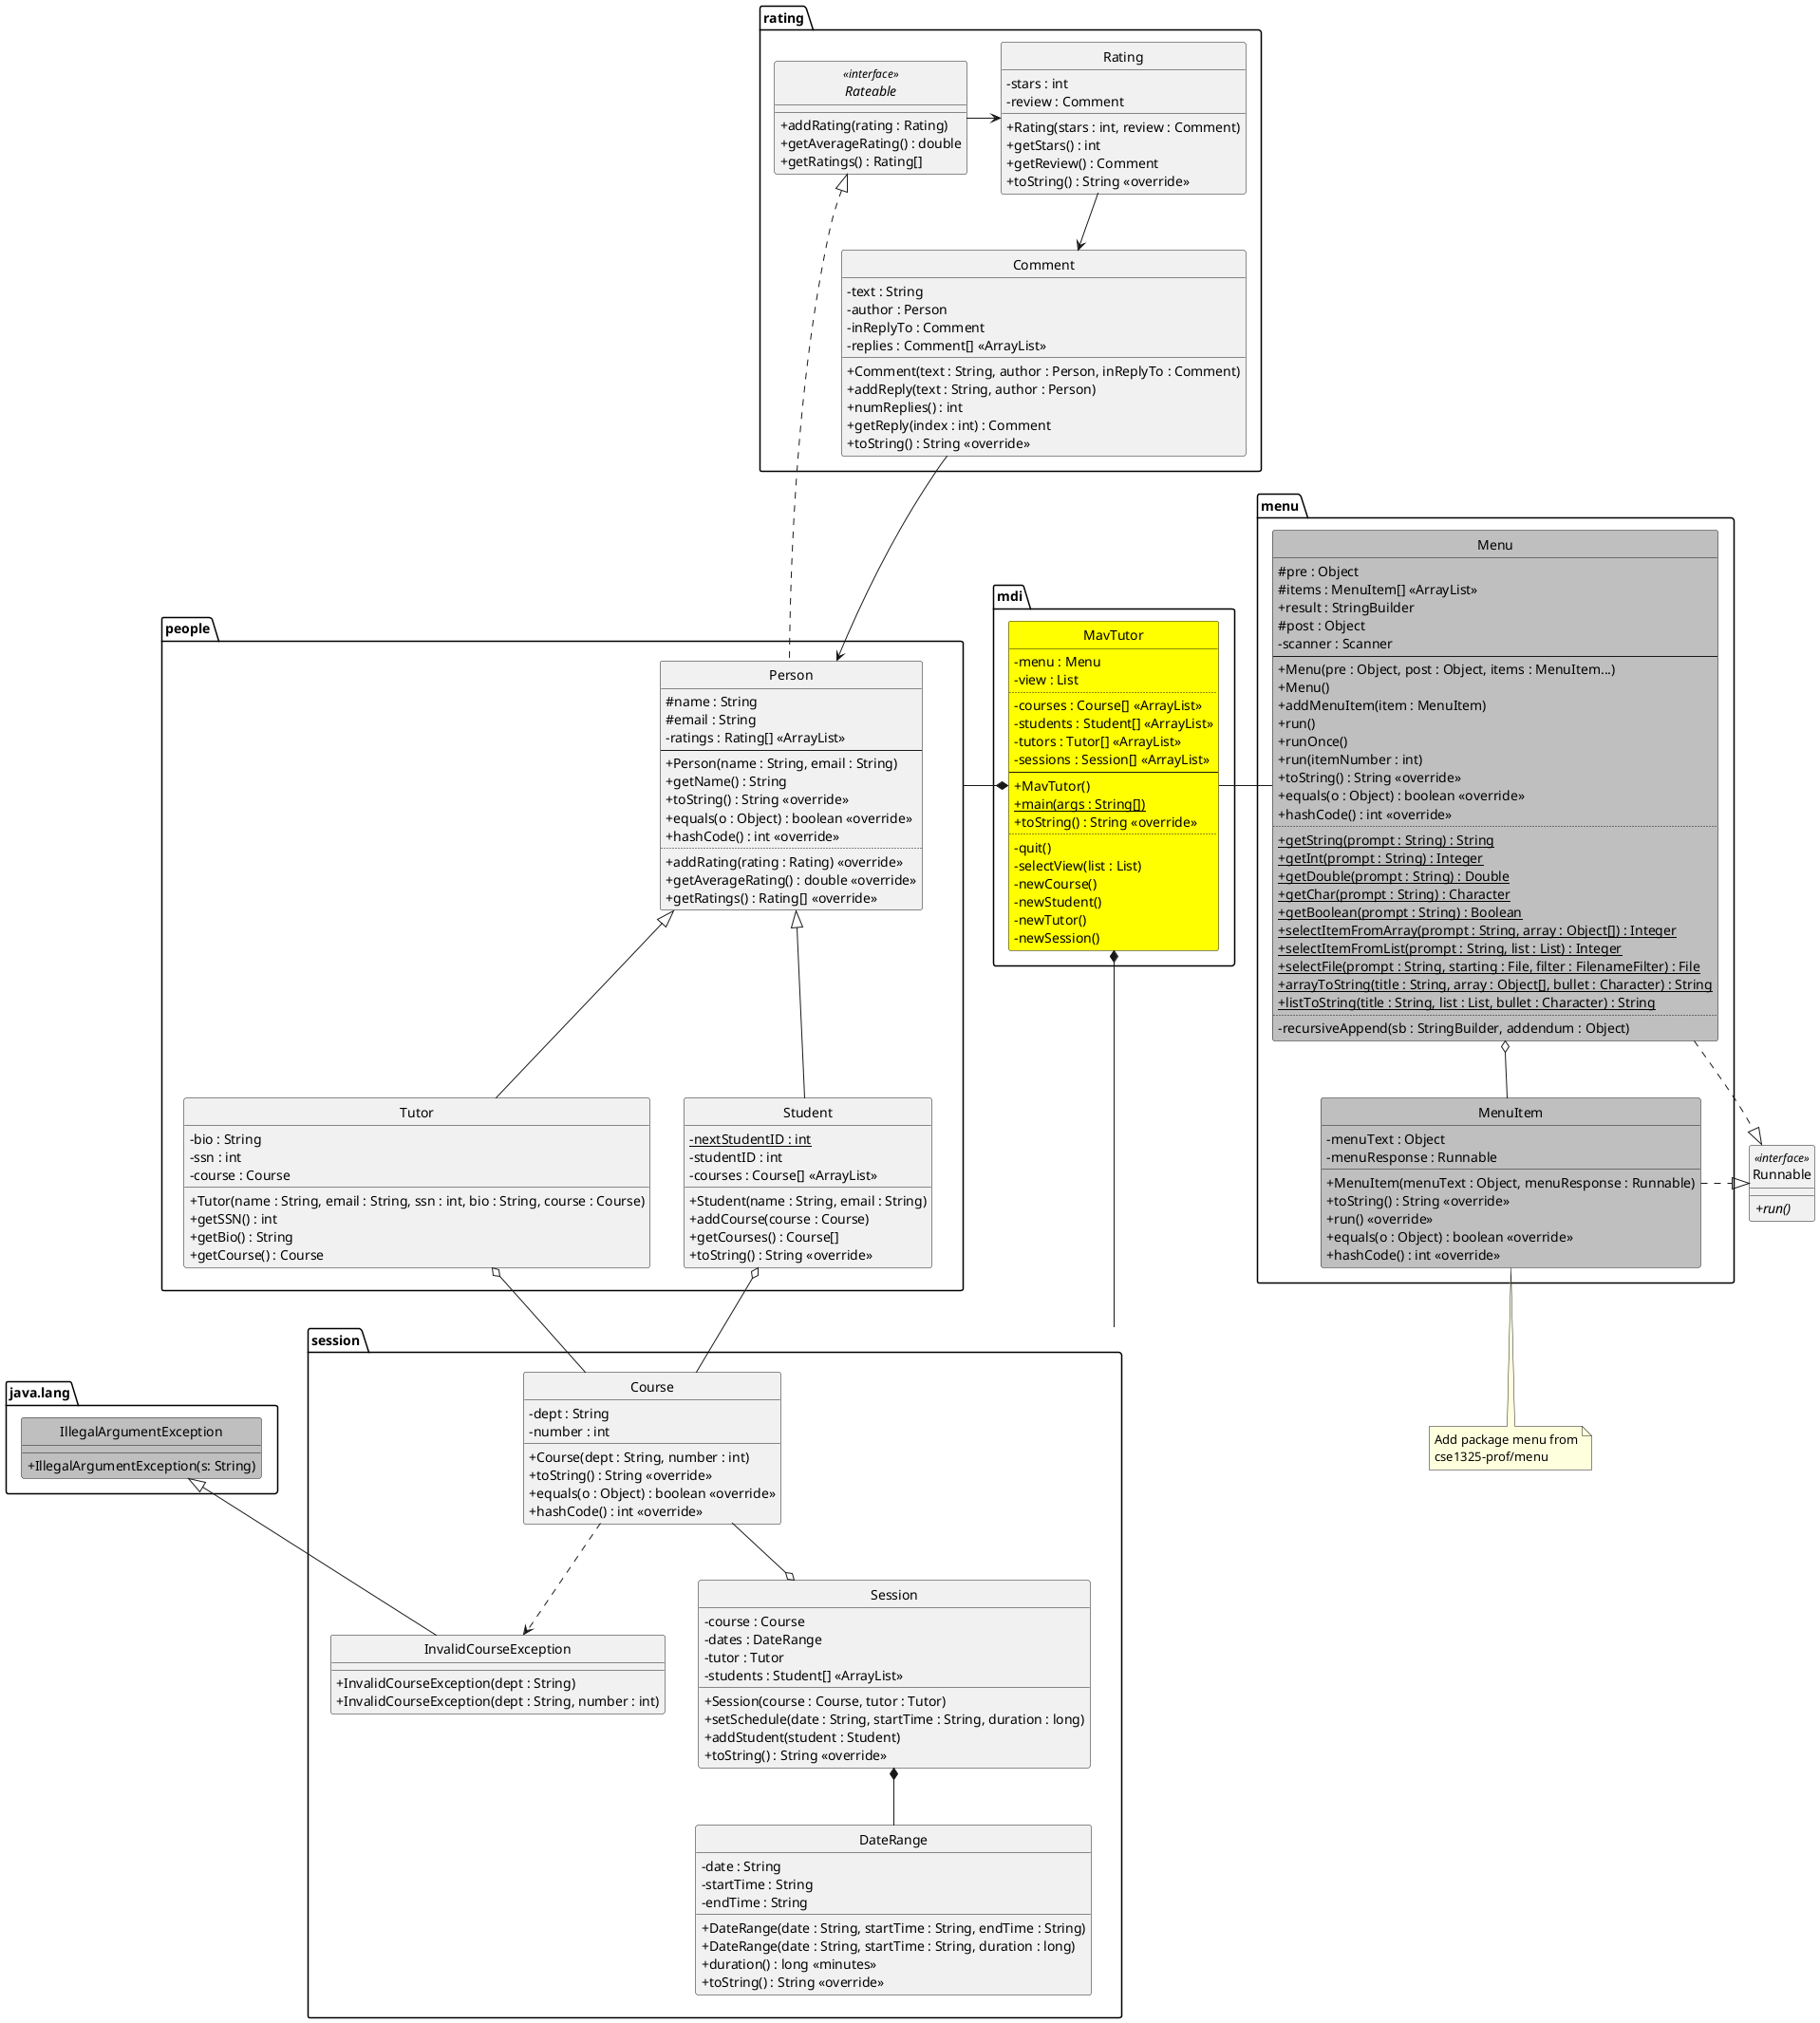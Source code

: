 @startuml
set separator none
skinparam classAttributeIconSize 0
hide circle

package rating {
class Comment {
 - text : String
 - author : Person
 - inReplyTo : Comment
 - replies : Comment[] <<ArrayList>>
 + Comment(text : String, author : Person, inReplyTo : Comment)
 + addReply(text : String, author : Person)
 + numReplies() : int
 + getReply(index : int) : Comment
 + toString() : String <<override>>
}

interface Rateable <<interface>> {
 + addRating(rating : Rating)
 + getAverageRating() : double
 + getRatings() : Rating[]
}

class Rating {
 - stars : int
 - review : Comment
 + Rating(stars : int, review : Comment)
 + getStars() : int
 + getReview() : Comment
 + toString() : String <<override>>
}
}

package people {
class Person {
 # name : String
 # email : String
 - ratings : Rating[] <<ArrayList>>
--
 + Person(name : String, email : String)
 + getName() : String
 + toString() : String <<override>>
 + equals(o : Object) : boolean <<override>>
 + hashCode() : int <<override>>
..
 + addRating(rating : Rating) <<override>>
 + getAverageRating() : double <<override>>
 + getRatings() : Rating[] <<override>>
}
class Student {
 - {static} nextStudentID : int
 - studentID : int
 - courses : Course[] <<ArrayList>>
' - balanceOwed : int
 + Student(name : String, email : String)
 + addCourse(course : Course)
 + getCourses() : Course[]
 + toString() : String <<override>>
}
class Tutor {
 - bio : String
 - ssn : int
 - course : Course
 + Tutor(name : String, email : String, ssn : int, bio : String, course : Course)
 + getSSN() : int
 + getBio() : String
 + getCourse() : Course
' - expertise : Subject[]
'  - salary : int
'  - availability : DateRange[]
}
}

package session{
class Course {
 -dept : String
 -number : int
 + Course(dept : String, number : int)
 + toString() : String <<override>>
 + equals(o : Object) : boolean <<override>>
 + hashCode() : int <<override>>
}
class InvalidCourseException {
 + InvalidCourseException(dept : String)
 + InvalidCourseException(dept : String, number : int)
}

class DateRange {
 - date : String
 - startTime : String
 - endTime : String
' - start : ZonedDateTime
' - end : ZonedDateTime
 + DateRange(date : String, startTime : String, endTime : String)
 + DateRange(date : String, startTime : String, duration : long)
 + duration() : long <<minutes>>
' + isWithin(date : ZonedDateTime) : boolean
 + toString() : String <<override>>
}

class Session {
 - course : Course
 - dates : DateRange
 - tutor : Tutor
 - students : Student[] <<ArrayList>>
' - fee : int
' - tutorWasPaid : boolean
 + Session(course : Course, tutor : Tutor)
 + setSchedule(date : String, startTime : String, duration : long)
 + addStudent(student : Student)
 + toString() : String <<override>>
}
}
package java.lang {
class IllegalArgumentException #bfbfbf {
 + IllegalArgumentException(s: String)
}
}

class Runnable <<interface>> {
  +{abstract} run()
}

package menu {
class MenuItem #bfbfbf {
  - menuText : Object
  - menuResponse : Runnable
  + MenuItem(menuText : Object, menuResponse : Runnable)
  + toString() : String <<override>>
  + run() <<override>>
  + equals(o : Object) : boolean <<override>>
  + hashCode() : int <<override>>
}
class Menu #bfbfbf {
  # pre : Object
  # items : MenuItem[] <<ArrayList>>
  + result : StringBuilder
  # post : Object
  - scanner : Scanner
--
  + Menu(pre : Object, post : Object, items : MenuItem...)
  + Menu()
  + addMenuItem(item : MenuItem)
  + run()
  + runOnce()
  + run(itemNumber : int)
  + toString() : String <<override>>
  + equals(o : Object) : boolean <<override>>
  + hashCode() : int <<override>>
..
  + {static} getString(prompt : String) : String
  + {static} getInt(prompt : String) : Integer
  + {static} getDouble(prompt : String) : Double
  + {static} getChar(prompt : String) : Character
  + {static} getBoolean(prompt : String) : Boolean
  + {static} selectItemFromArray(prompt : String, array : Object[]) : Integer
  + {static} selectItemFromList(prompt : String, list : List) : Integer
  + {static} selectFile(prompt : String, starting : File, filter : FilenameFilter) : File
  + {static} arrayToString(title : String, array : Object[], bullet : Character) : String
  + {static} listToString(title : String, list : List, bullet : Character) : String
..
  - recursiveAppend(sb : StringBuilder, addendum : Object)
}
}

package mdi {
class MavTutor #FFFF00 {
  - menu : Menu
  - view : List
..
  - courses : Course[] <<ArrayList>>
  - students : Student[] <<ArrayList>>
  - tutors : Tutor[] <<ArrayList>>
  - sessions : Session[] <<ArrayList>>
--
  + MavTutor()
  + {static} main(args : String[])
  + toString() : String <<override>>
..
  - quit()
  - selectView(list : List)
  - newCourse()
  - newStudent()
  - newTutor()
  - newSession()
}
}

Comment -[hidden]- MavTutor
MavTutor *- people
MavTutor *- session

Menu .|> Runnable
MenuItem .|> Runnable
Menu o-- MenuItem
MavTutor - Menu

Rating <- Rateable
Rating --> Comment
Comment -> Person

' Student <-- Session
' Tutor <-- Session 
Course --o Session
Session *-- DateRange

Rateable <|.. Person
Person <|-- Student
Person <|-- Tutor
Student o-- Course
Tutor o-- Course
Course ..> InvalidCourseException
IllegalArgumentException <|-- InvalidCourseException

Note bottom of MenuItem 
  Add package menu from
  cse1325-prof/menu
end Note

@enduml
